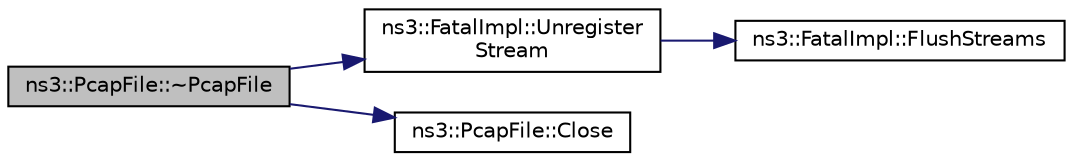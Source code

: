 digraph "ns3::PcapFile::~PcapFile"
{
  edge [fontname="Helvetica",fontsize="10",labelfontname="Helvetica",labelfontsize="10"];
  node [fontname="Helvetica",fontsize="10",shape=record];
  rankdir="LR";
  Node1 [label="ns3::PcapFile::~PcapFile",height=0.2,width=0.4,color="black", fillcolor="grey75", style="filled", fontcolor="black"];
  Node1 -> Node2 [color="midnightblue",fontsize="10",style="solid"];
  Node2 [label="ns3::FatalImpl::Unregister\lStream",height=0.2,width=0.4,color="black", fillcolor="white", style="filled",URL="$d4/d6d/group__fatalimpl.html#ga2bf70e98e990f01912527b4ccfac27d0",tooltip="Unregister a stream for flushing on abnormal exit. "];
  Node2 -> Node3 [color="midnightblue",fontsize="10",style="solid"];
  Node3 [label="ns3::FatalImpl::FlushStreams",height=0.2,width=0.4,color="black", fillcolor="white", style="filled",URL="$d4/d6d/group__fatalimpl.html#gad96fb19ef26235aaccd15e6d2a72382f",tooltip="Flush all currently registered streams. "];
  Node1 -> Node4 [color="midnightblue",fontsize="10",style="solid"];
  Node4 [label="ns3::PcapFile::Close",height=0.2,width=0.4,color="black", fillcolor="white", style="filled",URL="$d3/da4/classns3_1_1PcapFile.html#ad3b6c28d464742ee1fa3a64628339a5b"];
}
